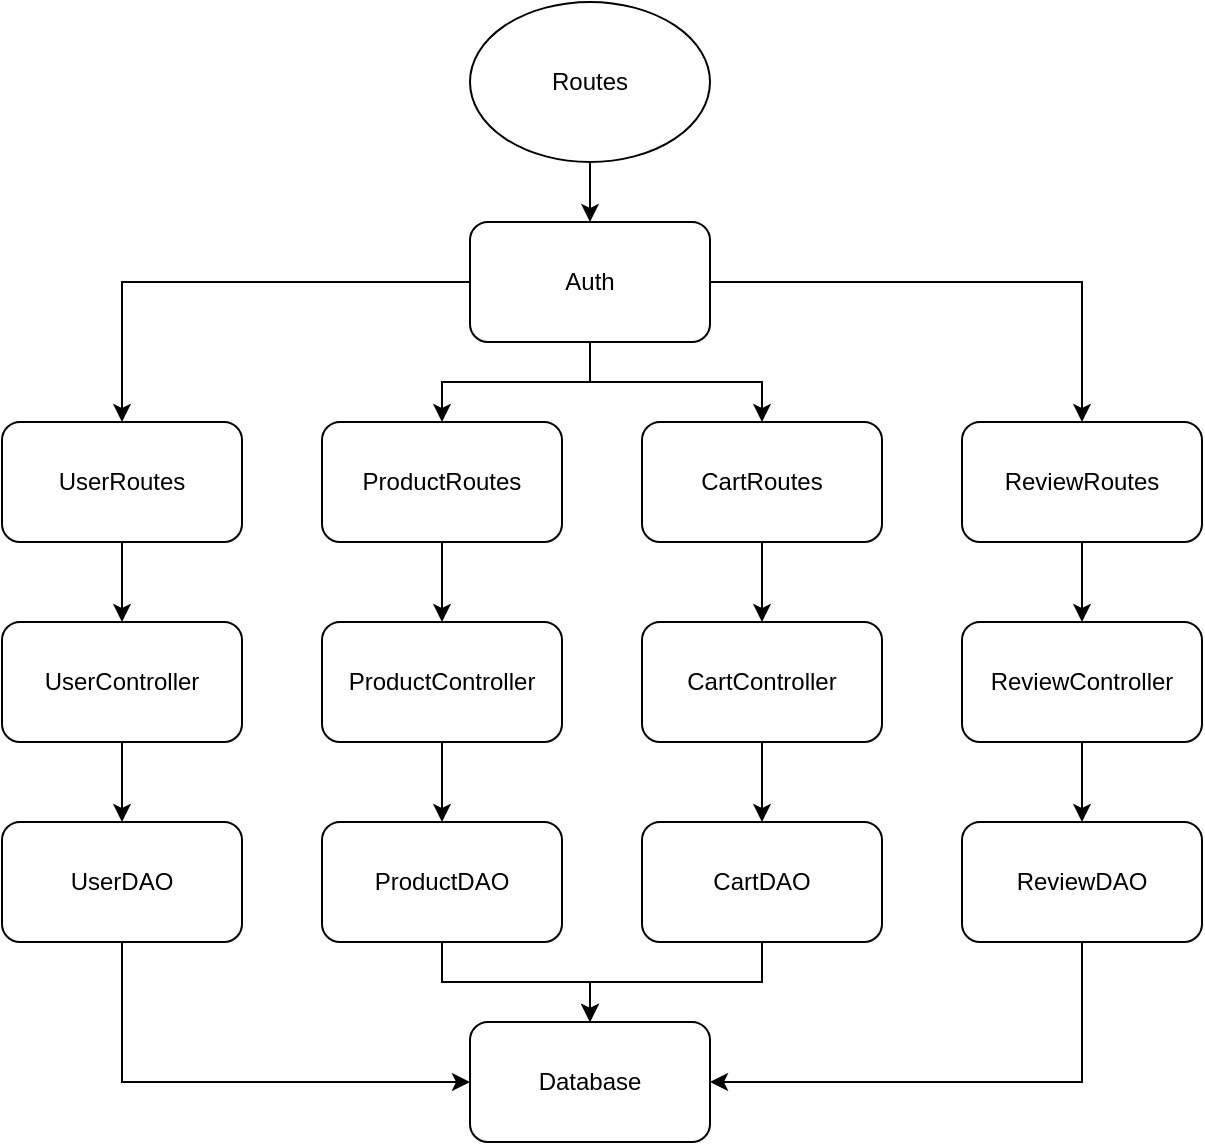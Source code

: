 <mxfile version="24.1.0" type="device">
  <diagram name="Page-1" id="SrmNu-lgWO2U0JBS9L5D">
    <mxGraphModel dx="2074" dy="1214" grid="1" gridSize="10" guides="1" tooltips="1" connect="1" arrows="1" fold="1" page="1" pageScale="1" pageWidth="827" pageHeight="1169" math="0" shadow="0">
      <root>
        <mxCell id="0" />
        <mxCell id="1" parent="0" />
        <mxCell id="oFhaDypi4Xt9AcvSC3YJ-8" value="" style="edgeStyle=orthogonalEdgeStyle;rounded=0;orthogonalLoop=1;jettySize=auto;html=1;" edge="1" parent="1" source="oFhaDypi4Xt9AcvSC3YJ-2" target="oFhaDypi4Xt9AcvSC3YJ-3">
          <mxGeometry relative="1" as="geometry" />
        </mxCell>
        <mxCell id="oFhaDypi4Xt9AcvSC3YJ-2" value="Routes" style="ellipse;whiteSpace=wrap;html=1;" vertex="1" parent="1">
          <mxGeometry x="354" y="110" width="120" height="80" as="geometry" />
        </mxCell>
        <mxCell id="oFhaDypi4Xt9AcvSC3YJ-9" style="edgeStyle=orthogonalEdgeStyle;rounded=0;orthogonalLoop=1;jettySize=auto;html=1;entryX=0.5;entryY=0;entryDx=0;entryDy=0;" edge="1" parent="1" source="oFhaDypi4Xt9AcvSC3YJ-3" target="oFhaDypi4Xt9AcvSC3YJ-4">
          <mxGeometry relative="1" as="geometry" />
        </mxCell>
        <mxCell id="oFhaDypi4Xt9AcvSC3YJ-10" style="edgeStyle=orthogonalEdgeStyle;rounded=0;orthogonalLoop=1;jettySize=auto;html=1;entryX=0.5;entryY=0;entryDx=0;entryDy=0;" edge="1" parent="1" source="oFhaDypi4Xt9AcvSC3YJ-3" target="oFhaDypi4Xt9AcvSC3YJ-5">
          <mxGeometry relative="1" as="geometry" />
        </mxCell>
        <mxCell id="oFhaDypi4Xt9AcvSC3YJ-11" style="edgeStyle=orthogonalEdgeStyle;rounded=0;orthogonalLoop=1;jettySize=auto;html=1;entryX=0.5;entryY=0;entryDx=0;entryDy=0;" edge="1" parent="1" source="oFhaDypi4Xt9AcvSC3YJ-3" target="oFhaDypi4Xt9AcvSC3YJ-6">
          <mxGeometry relative="1" as="geometry" />
        </mxCell>
        <mxCell id="oFhaDypi4Xt9AcvSC3YJ-12" style="edgeStyle=orthogonalEdgeStyle;rounded=0;orthogonalLoop=1;jettySize=auto;html=1;entryX=0.5;entryY=0;entryDx=0;entryDy=0;" edge="1" parent="1" source="oFhaDypi4Xt9AcvSC3YJ-3" target="oFhaDypi4Xt9AcvSC3YJ-7">
          <mxGeometry relative="1" as="geometry" />
        </mxCell>
        <mxCell id="oFhaDypi4Xt9AcvSC3YJ-3" value="Auth" style="rounded=1;whiteSpace=wrap;html=1;" vertex="1" parent="1">
          <mxGeometry x="354" y="220" width="120" height="60" as="geometry" />
        </mxCell>
        <mxCell id="oFhaDypi4Xt9AcvSC3YJ-27" value="" style="edgeStyle=orthogonalEdgeStyle;rounded=0;orthogonalLoop=1;jettySize=auto;html=1;" edge="1" parent="1" source="oFhaDypi4Xt9AcvSC3YJ-4" target="oFhaDypi4Xt9AcvSC3YJ-14">
          <mxGeometry relative="1" as="geometry" />
        </mxCell>
        <mxCell id="oFhaDypi4Xt9AcvSC3YJ-4" value="UserRoutes" style="rounded=1;whiteSpace=wrap;html=1;" vertex="1" parent="1">
          <mxGeometry x="120" y="320" width="120" height="60" as="geometry" />
        </mxCell>
        <mxCell id="oFhaDypi4Xt9AcvSC3YJ-28" value="" style="edgeStyle=orthogonalEdgeStyle;rounded=0;orthogonalLoop=1;jettySize=auto;html=1;" edge="1" parent="1" source="oFhaDypi4Xt9AcvSC3YJ-5" target="oFhaDypi4Xt9AcvSC3YJ-15">
          <mxGeometry relative="1" as="geometry" />
        </mxCell>
        <mxCell id="oFhaDypi4Xt9AcvSC3YJ-5" value="ProductRoutes" style="rounded=1;whiteSpace=wrap;html=1;" vertex="1" parent="1">
          <mxGeometry x="280" y="320" width="120" height="60" as="geometry" />
        </mxCell>
        <mxCell id="oFhaDypi4Xt9AcvSC3YJ-29" value="" style="edgeStyle=orthogonalEdgeStyle;rounded=0;orthogonalLoop=1;jettySize=auto;html=1;" edge="1" parent="1" source="oFhaDypi4Xt9AcvSC3YJ-6" target="oFhaDypi4Xt9AcvSC3YJ-16">
          <mxGeometry relative="1" as="geometry" />
        </mxCell>
        <mxCell id="oFhaDypi4Xt9AcvSC3YJ-6" value="CartRoutes" style="rounded=1;whiteSpace=wrap;html=1;" vertex="1" parent="1">
          <mxGeometry x="440" y="320" width="120" height="60" as="geometry" />
        </mxCell>
        <mxCell id="oFhaDypi4Xt9AcvSC3YJ-30" value="" style="edgeStyle=orthogonalEdgeStyle;rounded=0;orthogonalLoop=1;jettySize=auto;html=1;" edge="1" parent="1" source="oFhaDypi4Xt9AcvSC3YJ-7" target="oFhaDypi4Xt9AcvSC3YJ-17">
          <mxGeometry relative="1" as="geometry" />
        </mxCell>
        <mxCell id="oFhaDypi4Xt9AcvSC3YJ-7" value="ReviewRoutes" style="rounded=1;whiteSpace=wrap;html=1;" vertex="1" parent="1">
          <mxGeometry x="600" y="320" width="120" height="60" as="geometry" />
        </mxCell>
        <mxCell id="oFhaDypi4Xt9AcvSC3YJ-31" value="" style="edgeStyle=orthogonalEdgeStyle;rounded=0;orthogonalLoop=1;jettySize=auto;html=1;" edge="1" parent="1" source="oFhaDypi4Xt9AcvSC3YJ-14" target="oFhaDypi4Xt9AcvSC3YJ-18">
          <mxGeometry relative="1" as="geometry" />
        </mxCell>
        <mxCell id="oFhaDypi4Xt9AcvSC3YJ-14" value="UserController" style="rounded=1;whiteSpace=wrap;html=1;" vertex="1" parent="1">
          <mxGeometry x="120" y="420" width="120" height="60" as="geometry" />
        </mxCell>
        <mxCell id="oFhaDypi4Xt9AcvSC3YJ-32" value="" style="edgeStyle=orthogonalEdgeStyle;rounded=0;orthogonalLoop=1;jettySize=auto;html=1;" edge="1" parent="1" source="oFhaDypi4Xt9AcvSC3YJ-15" target="oFhaDypi4Xt9AcvSC3YJ-19">
          <mxGeometry relative="1" as="geometry" />
        </mxCell>
        <mxCell id="oFhaDypi4Xt9AcvSC3YJ-15" value="ProductController" style="rounded=1;whiteSpace=wrap;html=1;" vertex="1" parent="1">
          <mxGeometry x="280" y="420" width="120" height="60" as="geometry" />
        </mxCell>
        <mxCell id="oFhaDypi4Xt9AcvSC3YJ-33" value="" style="edgeStyle=orthogonalEdgeStyle;rounded=0;orthogonalLoop=1;jettySize=auto;html=1;" edge="1" parent="1" source="oFhaDypi4Xt9AcvSC3YJ-16" target="oFhaDypi4Xt9AcvSC3YJ-20">
          <mxGeometry relative="1" as="geometry" />
        </mxCell>
        <mxCell id="oFhaDypi4Xt9AcvSC3YJ-16" value="CartController" style="rounded=1;whiteSpace=wrap;html=1;" vertex="1" parent="1">
          <mxGeometry x="440" y="420" width="120" height="60" as="geometry" />
        </mxCell>
        <mxCell id="oFhaDypi4Xt9AcvSC3YJ-34" value="" style="edgeStyle=orthogonalEdgeStyle;rounded=0;orthogonalLoop=1;jettySize=auto;html=1;" edge="1" parent="1" source="oFhaDypi4Xt9AcvSC3YJ-17" target="oFhaDypi4Xt9AcvSC3YJ-21">
          <mxGeometry relative="1" as="geometry" />
        </mxCell>
        <mxCell id="oFhaDypi4Xt9AcvSC3YJ-17" value="ReviewController" style="rounded=1;whiteSpace=wrap;html=1;" vertex="1" parent="1">
          <mxGeometry x="600" y="420" width="120" height="60" as="geometry" />
        </mxCell>
        <mxCell id="oFhaDypi4Xt9AcvSC3YJ-23" style="edgeStyle=orthogonalEdgeStyle;rounded=0;orthogonalLoop=1;jettySize=auto;html=1;entryX=0;entryY=0.5;entryDx=0;entryDy=0;" edge="1" parent="1" source="oFhaDypi4Xt9AcvSC3YJ-18" target="oFhaDypi4Xt9AcvSC3YJ-22">
          <mxGeometry relative="1" as="geometry">
            <Array as="points">
              <mxPoint x="180" y="650" />
            </Array>
          </mxGeometry>
        </mxCell>
        <mxCell id="oFhaDypi4Xt9AcvSC3YJ-18" value="UserDAO" style="rounded=1;whiteSpace=wrap;html=1;" vertex="1" parent="1">
          <mxGeometry x="120" y="520" width="120" height="60" as="geometry" />
        </mxCell>
        <mxCell id="oFhaDypi4Xt9AcvSC3YJ-24" style="edgeStyle=orthogonalEdgeStyle;rounded=0;orthogonalLoop=1;jettySize=auto;html=1;entryX=0.5;entryY=0;entryDx=0;entryDy=0;" edge="1" parent="1" source="oFhaDypi4Xt9AcvSC3YJ-19" target="oFhaDypi4Xt9AcvSC3YJ-22">
          <mxGeometry relative="1" as="geometry" />
        </mxCell>
        <mxCell id="oFhaDypi4Xt9AcvSC3YJ-19" value="ProductDAO" style="rounded=1;whiteSpace=wrap;html=1;" vertex="1" parent="1">
          <mxGeometry x="280" y="520" width="120" height="60" as="geometry" />
        </mxCell>
        <mxCell id="oFhaDypi4Xt9AcvSC3YJ-25" style="edgeStyle=orthogonalEdgeStyle;rounded=0;orthogonalLoop=1;jettySize=auto;html=1;entryX=0.5;entryY=0;entryDx=0;entryDy=0;" edge="1" parent="1" source="oFhaDypi4Xt9AcvSC3YJ-20" target="oFhaDypi4Xt9AcvSC3YJ-22">
          <mxGeometry relative="1" as="geometry" />
        </mxCell>
        <mxCell id="oFhaDypi4Xt9AcvSC3YJ-20" value="CartDAO" style="rounded=1;whiteSpace=wrap;html=1;" vertex="1" parent="1">
          <mxGeometry x="440" y="520" width="120" height="60" as="geometry" />
        </mxCell>
        <mxCell id="oFhaDypi4Xt9AcvSC3YJ-26" style="edgeStyle=orthogonalEdgeStyle;rounded=0;orthogonalLoop=1;jettySize=auto;html=1;entryX=1;entryY=0.5;entryDx=0;entryDy=0;" edge="1" parent="1" source="oFhaDypi4Xt9AcvSC3YJ-21" target="oFhaDypi4Xt9AcvSC3YJ-22">
          <mxGeometry relative="1" as="geometry">
            <Array as="points">
              <mxPoint x="660" y="650" />
            </Array>
          </mxGeometry>
        </mxCell>
        <mxCell id="oFhaDypi4Xt9AcvSC3YJ-21" value="ReviewDAO" style="rounded=1;whiteSpace=wrap;html=1;" vertex="1" parent="1">
          <mxGeometry x="600" y="520" width="120" height="60" as="geometry" />
        </mxCell>
        <mxCell id="oFhaDypi4Xt9AcvSC3YJ-22" value="Database" style="rounded=1;whiteSpace=wrap;html=1;" vertex="1" parent="1">
          <mxGeometry x="354" y="620" width="120" height="60" as="geometry" />
        </mxCell>
      </root>
    </mxGraphModel>
  </diagram>
</mxfile>
